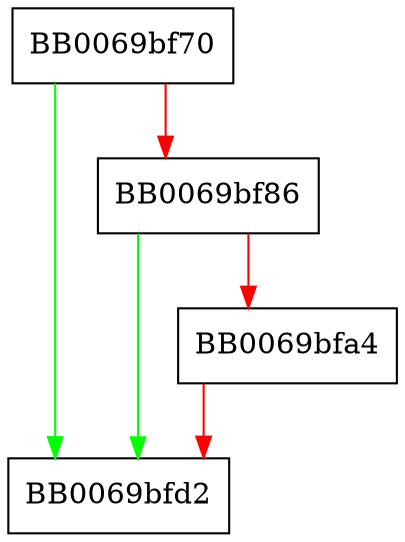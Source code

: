 digraph aes128siv_newctx {
  node [shape="box"];
  graph [splines=ortho];
  BB0069bf70 -> BB0069bfd2 [color="green"];
  BB0069bf70 -> BB0069bf86 [color="red"];
  BB0069bf86 -> BB0069bfd2 [color="green"];
  BB0069bf86 -> BB0069bfa4 [color="red"];
  BB0069bfa4 -> BB0069bfd2 [color="red"];
}